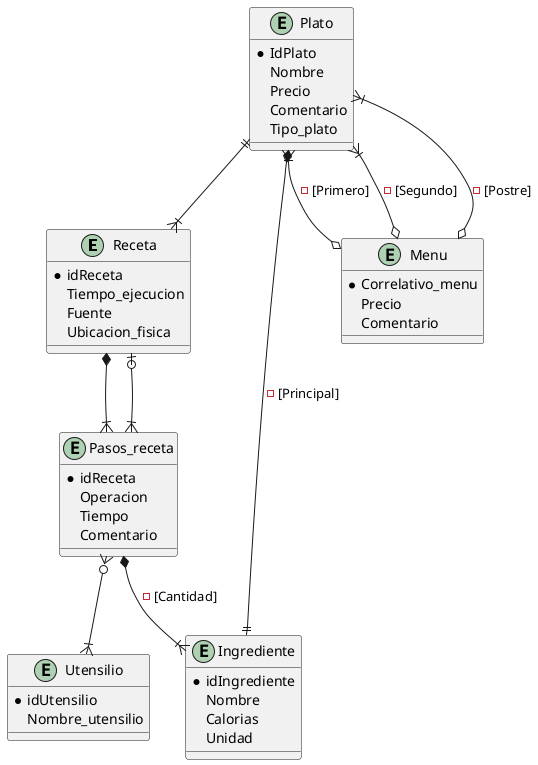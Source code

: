 @startuml Recetario

entity Receta{
  *idReceta
  Tiempo_ejecucion
  Fuente
  Ubicacion_fisica
}

entity Pasos_receta {
  *idReceta
  Operacion
  Tiempo
  Comentario
}
 
entity Ingrediente {
  *idIngrediente
  Nombre
  Calorias
  Unidad
}

entity Utensilio {
  *idUtensilio
  Nombre_utensilio
}

entity Menu {
  *Correlativo_menu
  Precio
  Comentario
}

entity Plato {
  *IdPlato
  Nombre
  Precio
  Comentario
  Tipo_plato
}

Receta *--|{ Pasos_receta
Receta |o--|{ Pasos_receta
Pasos_receta *--|{ Ingrediente :-[Cantidad]
Pasos_receta }o--|{ Utensilio
Plato ||--|{ Receta
Plato *--|| Ingrediente :-[Principal]
Plato }|--o Menu :-[Primero]
Plato }|--o Menu :-[Segundo]
Plato }|--o Menu :-[Postre]

@enduml